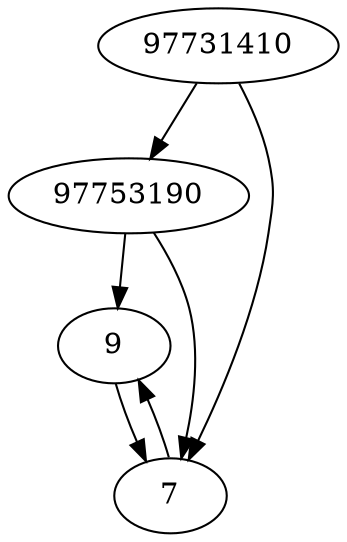 strict digraph  {
9;
97731410;
97753190;
7;
9 -> 7;
97731410 -> 7;
97731410 -> 97753190;
97753190 -> 7;
97753190 -> 9;
7 -> 9;
}
